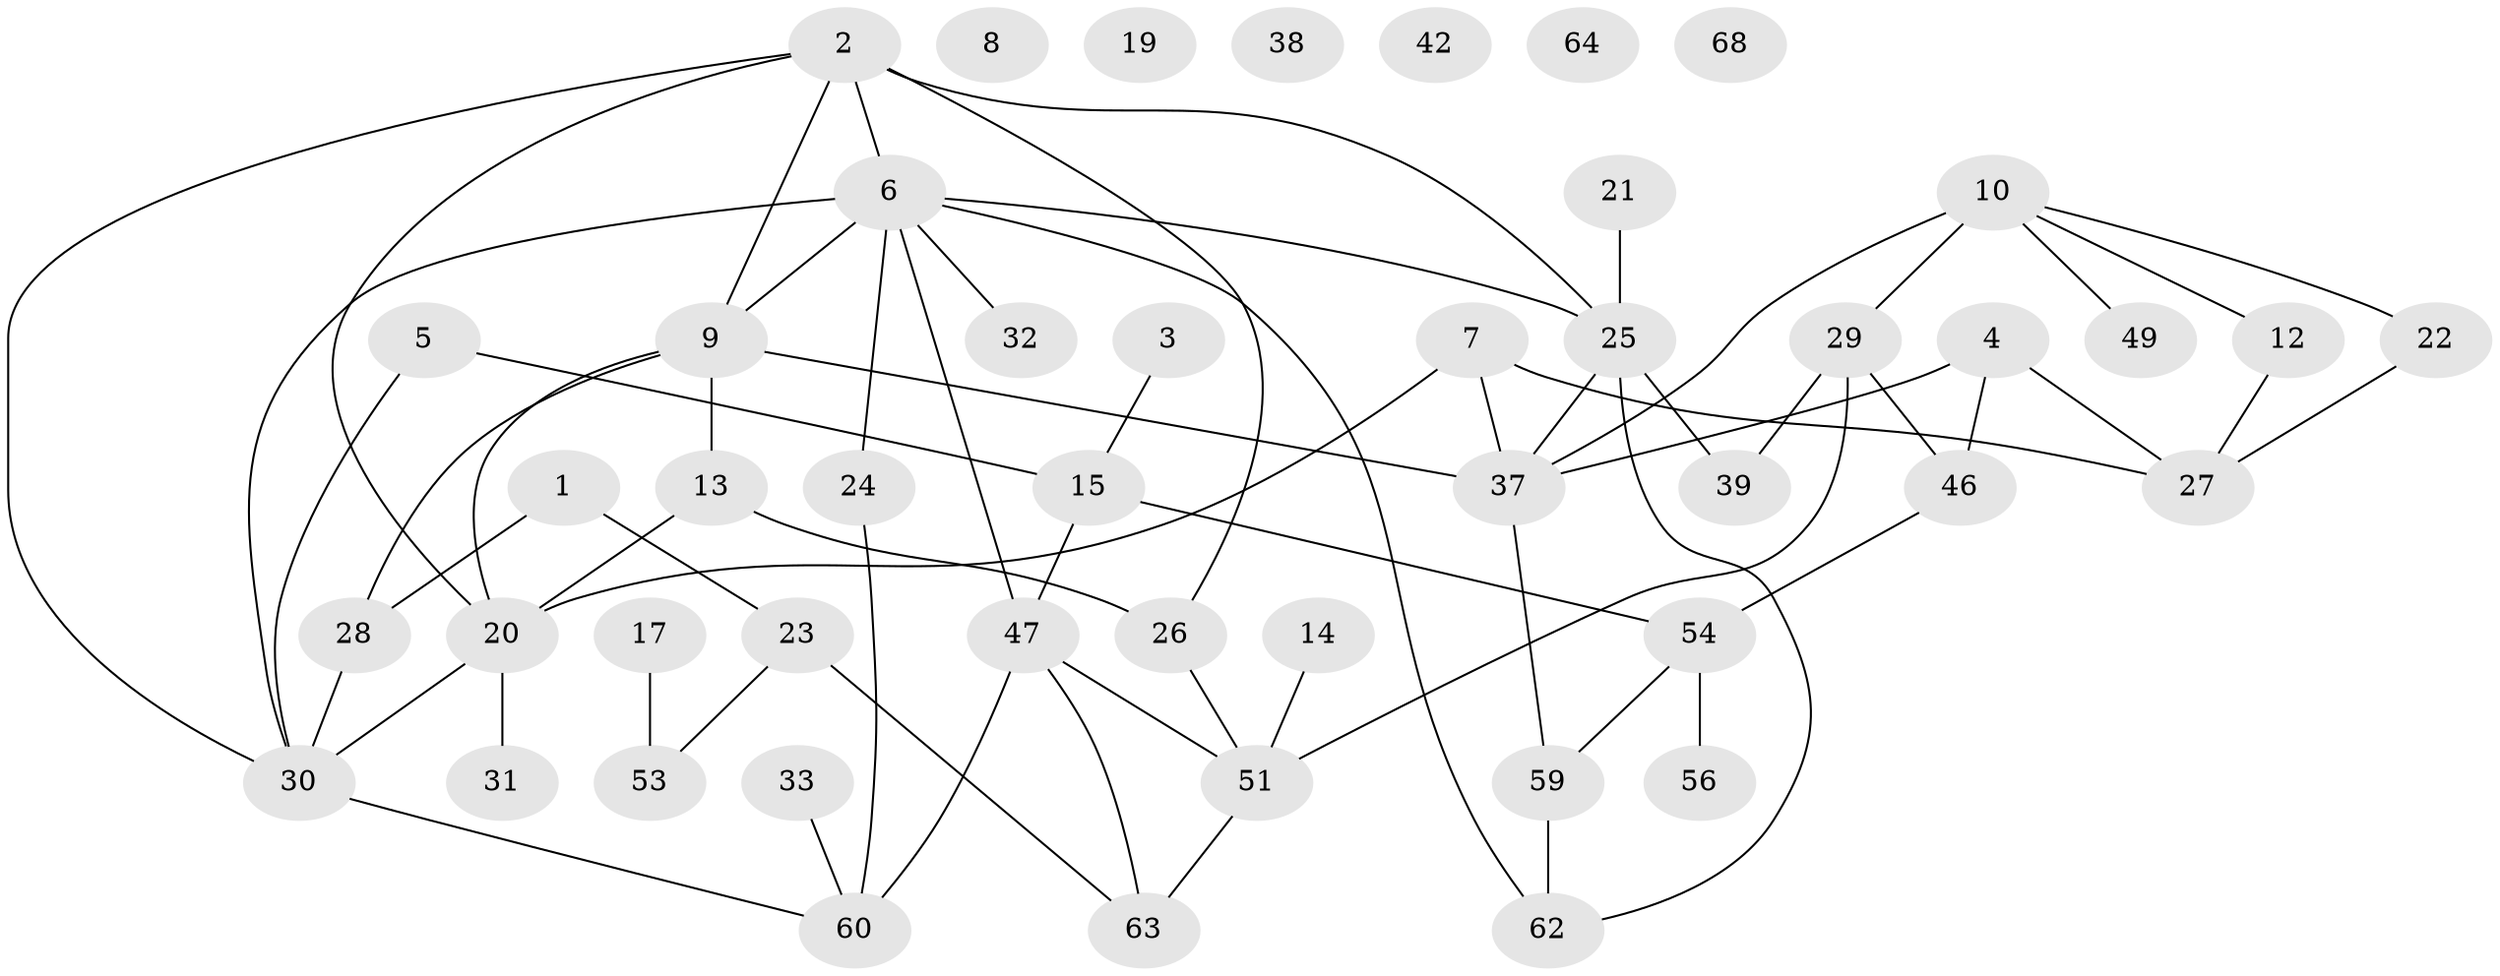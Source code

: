 // Generated by graph-tools (version 1.1) at 2025/23/03/03/25 07:23:24]
// undirected, 47 vertices, 66 edges
graph export_dot {
graph [start="1"]
  node [color=gray90,style=filled];
  1 [super="+48"];
  2 [super="+66"];
  3 [super="+16"];
  4 [super="+61"];
  5 [super="+40"];
  6 [super="+11"];
  7;
  8;
  9 [super="+44"];
  10 [super="+34"];
  12;
  13 [super="+58"];
  14;
  15 [super="+18"];
  17;
  19;
  20 [super="+35"];
  21;
  22 [super="+50"];
  23 [super="+36"];
  24;
  25 [super="+57"];
  26;
  27 [super="+45"];
  28;
  29 [super="+43"];
  30 [super="+65"];
  31;
  32;
  33;
  37 [super="+41"];
  38;
  39;
  42;
  46;
  47 [super="+55"];
  49;
  51 [super="+52"];
  53;
  54;
  56;
  59;
  60 [super="+67"];
  62;
  63;
  64;
  68;
  1 -- 28;
  1 -- 23;
  2 -- 20;
  2 -- 30;
  2 -- 6;
  2 -- 9;
  2 -- 26;
  2 -- 25;
  3 -- 15;
  4 -- 37;
  4 -- 46;
  4 -- 27;
  5 -- 15;
  5 -- 30;
  6 -- 9;
  6 -- 24;
  6 -- 30;
  6 -- 62;
  6 -- 32;
  6 -- 47;
  6 -- 25;
  7 -- 27;
  7 -- 20;
  7 -- 37;
  9 -- 37;
  9 -- 28;
  9 -- 20;
  9 -- 13;
  10 -- 29;
  10 -- 49;
  10 -- 37 [weight=2];
  10 -- 12;
  10 -- 22;
  12 -- 27;
  13 -- 20;
  13 -- 26;
  14 -- 51;
  15 -- 54;
  15 -- 47;
  17 -- 53;
  20 -- 31;
  20 -- 30;
  21 -- 25;
  22 -- 27;
  23 -- 53;
  23 -- 63;
  24 -- 60;
  25 -- 39;
  25 -- 62;
  25 -- 37;
  26 -- 51;
  28 -- 30;
  29 -- 46;
  29 -- 51;
  29 -- 39;
  30 -- 60;
  33 -- 60;
  37 -- 59;
  46 -- 54;
  47 -- 60;
  47 -- 63;
  47 -- 51;
  51 -- 63;
  54 -- 56;
  54 -- 59;
  59 -- 62;
}
